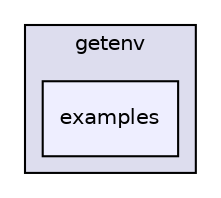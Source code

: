 digraph "examples" {
  compound=true
  node [ fontsize="10", fontname="Helvetica"];
  edge [ labelfontsize="10", labelfontname="Helvetica"];
  subgraph clusterdir_8e679771a457ee9b5d252fc11bcf7555 {
    graph [ bgcolor="#ddddee", pencolor="black", label="getenv" fontname="Helvetica", fontsize="10", URL="dir_8e679771a457ee9b5d252fc11bcf7555.html"]
  dir_7535676643ef783e1cf1abbd34a9689e [shape=box, label="examples", style="filled", fillcolor="#eeeeff", pencolor="black", URL="dir_7535676643ef783e1cf1abbd34a9689e.html"];
  }
}
